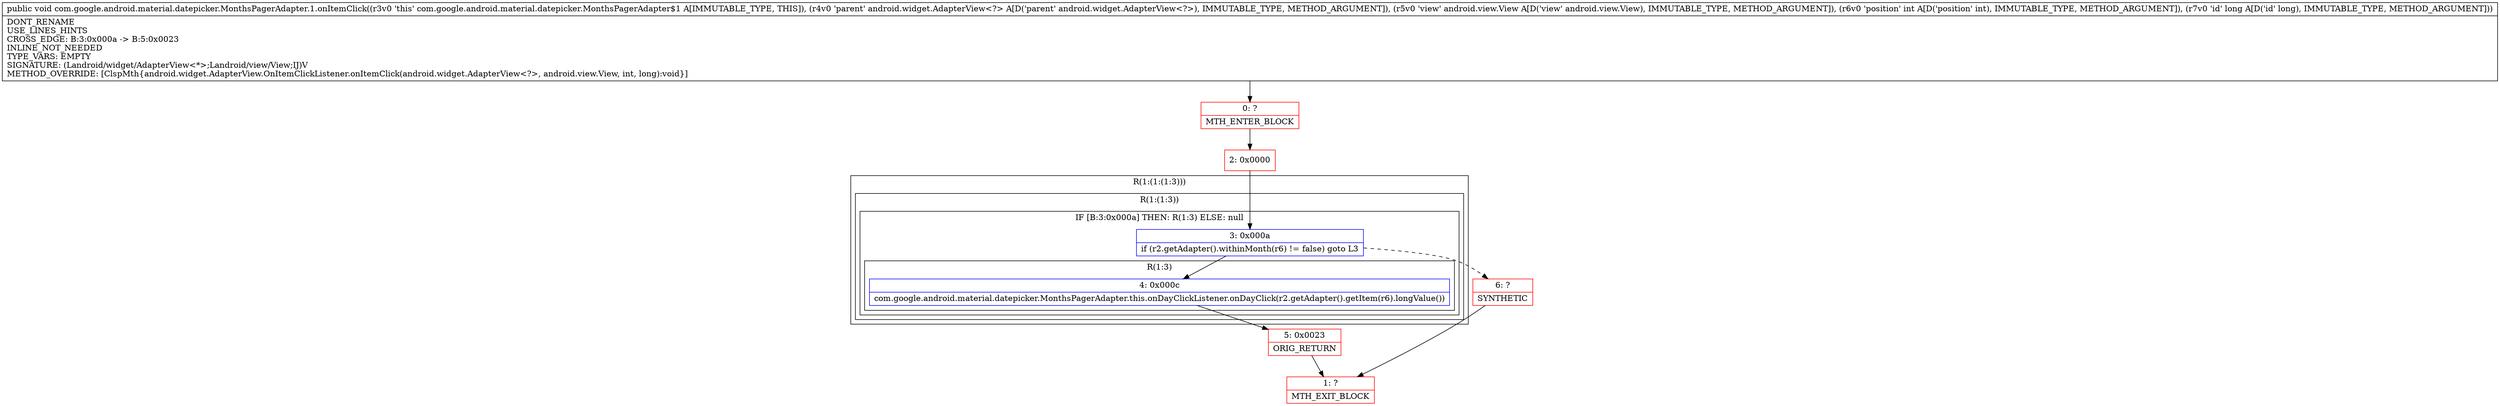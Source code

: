 digraph "CFG forcom.google.android.material.datepicker.MonthsPagerAdapter.1.onItemClick(Landroid\/widget\/AdapterView;Landroid\/view\/View;IJ)V" {
subgraph cluster_Region_2145723616 {
label = "R(1:(1:(1:3)))";
node [shape=record,color=blue];
subgraph cluster_Region_1754677831 {
label = "R(1:(1:3))";
node [shape=record,color=blue];
subgraph cluster_IfRegion_1969577068 {
label = "IF [B:3:0x000a] THEN: R(1:3) ELSE: null";
node [shape=record,color=blue];
Node_3 [shape=record,label="{3\:\ 0x000a|if (r2.getAdapter().withinMonth(r6) != false) goto L3\l}"];
subgraph cluster_Region_1045887851 {
label = "R(1:3)";
node [shape=record,color=blue];
Node_4 [shape=record,label="{4\:\ 0x000c|com.google.android.material.datepicker.MonthsPagerAdapter.this.onDayClickListener.onDayClick(r2.getAdapter().getItem(r6).longValue())\l}"];
}
}
}
}
Node_0 [shape=record,color=red,label="{0\:\ ?|MTH_ENTER_BLOCK\l}"];
Node_2 [shape=record,color=red,label="{2\:\ 0x0000}"];
Node_5 [shape=record,color=red,label="{5\:\ 0x0023|ORIG_RETURN\l}"];
Node_1 [shape=record,color=red,label="{1\:\ ?|MTH_EXIT_BLOCK\l}"];
Node_6 [shape=record,color=red,label="{6\:\ ?|SYNTHETIC\l}"];
MethodNode[shape=record,label="{public void com.google.android.material.datepicker.MonthsPagerAdapter.1.onItemClick((r3v0 'this' com.google.android.material.datepicker.MonthsPagerAdapter$1 A[IMMUTABLE_TYPE, THIS]), (r4v0 'parent' android.widget.AdapterView\<?\> A[D('parent' android.widget.AdapterView\<?\>), IMMUTABLE_TYPE, METHOD_ARGUMENT]), (r5v0 'view' android.view.View A[D('view' android.view.View), IMMUTABLE_TYPE, METHOD_ARGUMENT]), (r6v0 'position' int A[D('position' int), IMMUTABLE_TYPE, METHOD_ARGUMENT]), (r7v0 'id' long A[D('id' long), IMMUTABLE_TYPE, METHOD_ARGUMENT]))  | DONT_RENAME\lUSE_LINES_HINTS\lCROSS_EDGE: B:3:0x000a \-\> B:5:0x0023\lINLINE_NOT_NEEDED\lTYPE_VARS: EMPTY\lSIGNATURE: (Landroid\/widget\/AdapterView\<*\>;Landroid\/view\/View;IJ)V\lMETHOD_OVERRIDE: [ClspMth\{android.widget.AdapterView.OnItemClickListener.onItemClick(android.widget.AdapterView\<?\>, android.view.View, int, long):void\}]\l}"];
MethodNode -> Node_0;Node_3 -> Node_4;
Node_3 -> Node_6[style=dashed];
Node_4 -> Node_5;
Node_0 -> Node_2;
Node_2 -> Node_3;
Node_5 -> Node_1;
Node_6 -> Node_1;
}

